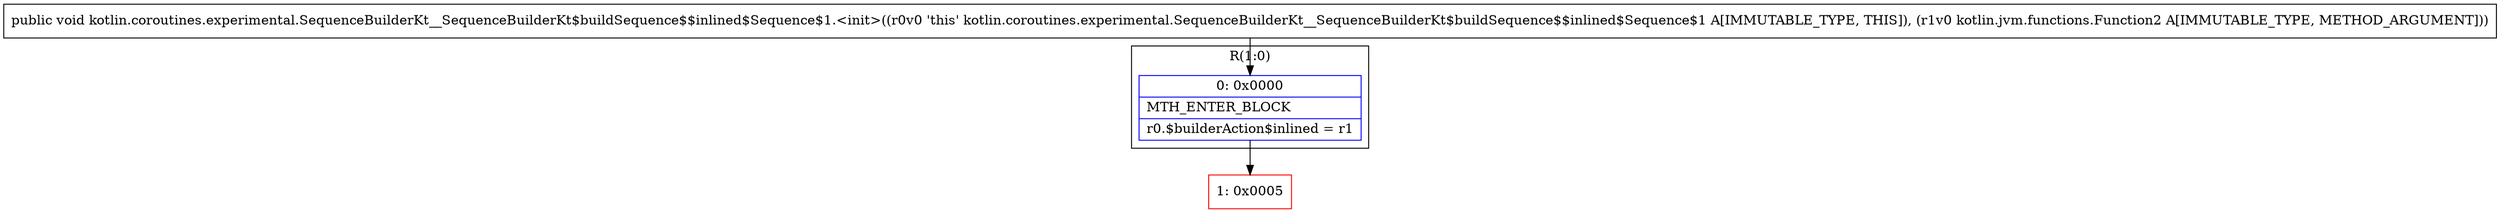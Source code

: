 digraph "CFG forkotlin.coroutines.experimental.SequenceBuilderKt__SequenceBuilderKt$buildSequence$$inlined$Sequence$1.\<init\>(Lkotlin\/jvm\/functions\/Function2;)V" {
subgraph cluster_Region_812686206 {
label = "R(1:0)";
node [shape=record,color=blue];
Node_0 [shape=record,label="{0\:\ 0x0000|MTH_ENTER_BLOCK\l|r0.$builderAction$inlined = r1\l}"];
}
Node_1 [shape=record,color=red,label="{1\:\ 0x0005}"];
MethodNode[shape=record,label="{public void kotlin.coroutines.experimental.SequenceBuilderKt__SequenceBuilderKt$buildSequence$$inlined$Sequence$1.\<init\>((r0v0 'this' kotlin.coroutines.experimental.SequenceBuilderKt__SequenceBuilderKt$buildSequence$$inlined$Sequence$1 A[IMMUTABLE_TYPE, THIS]), (r1v0 kotlin.jvm.functions.Function2 A[IMMUTABLE_TYPE, METHOD_ARGUMENT])) }"];
MethodNode -> Node_0;
Node_0 -> Node_1;
}

